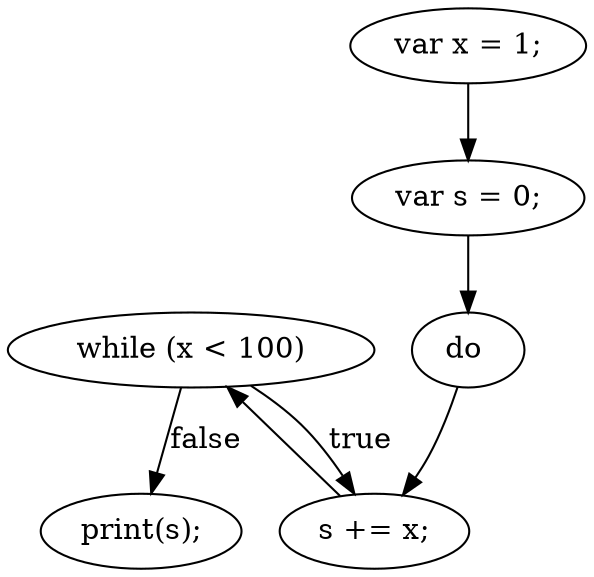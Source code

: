 digraph {
"0" [label=" while (x < 100) "] 
"1" [label="s += x;\n"] 
"2" [label="print(s);\n"] 
"3" [label="do "] 
"4" [label="var x = 1;\n"] 
"5" [label="var s = 0;\n"] 
"0" -> "2" [label="false"] 
"0" -> "1" [label="true"] 
"1" -> "0" [label=""] 
"3" -> "1" [label=""] 
"4" -> "5" [label=""] 
"5" -> "3" [label=""] 
}

